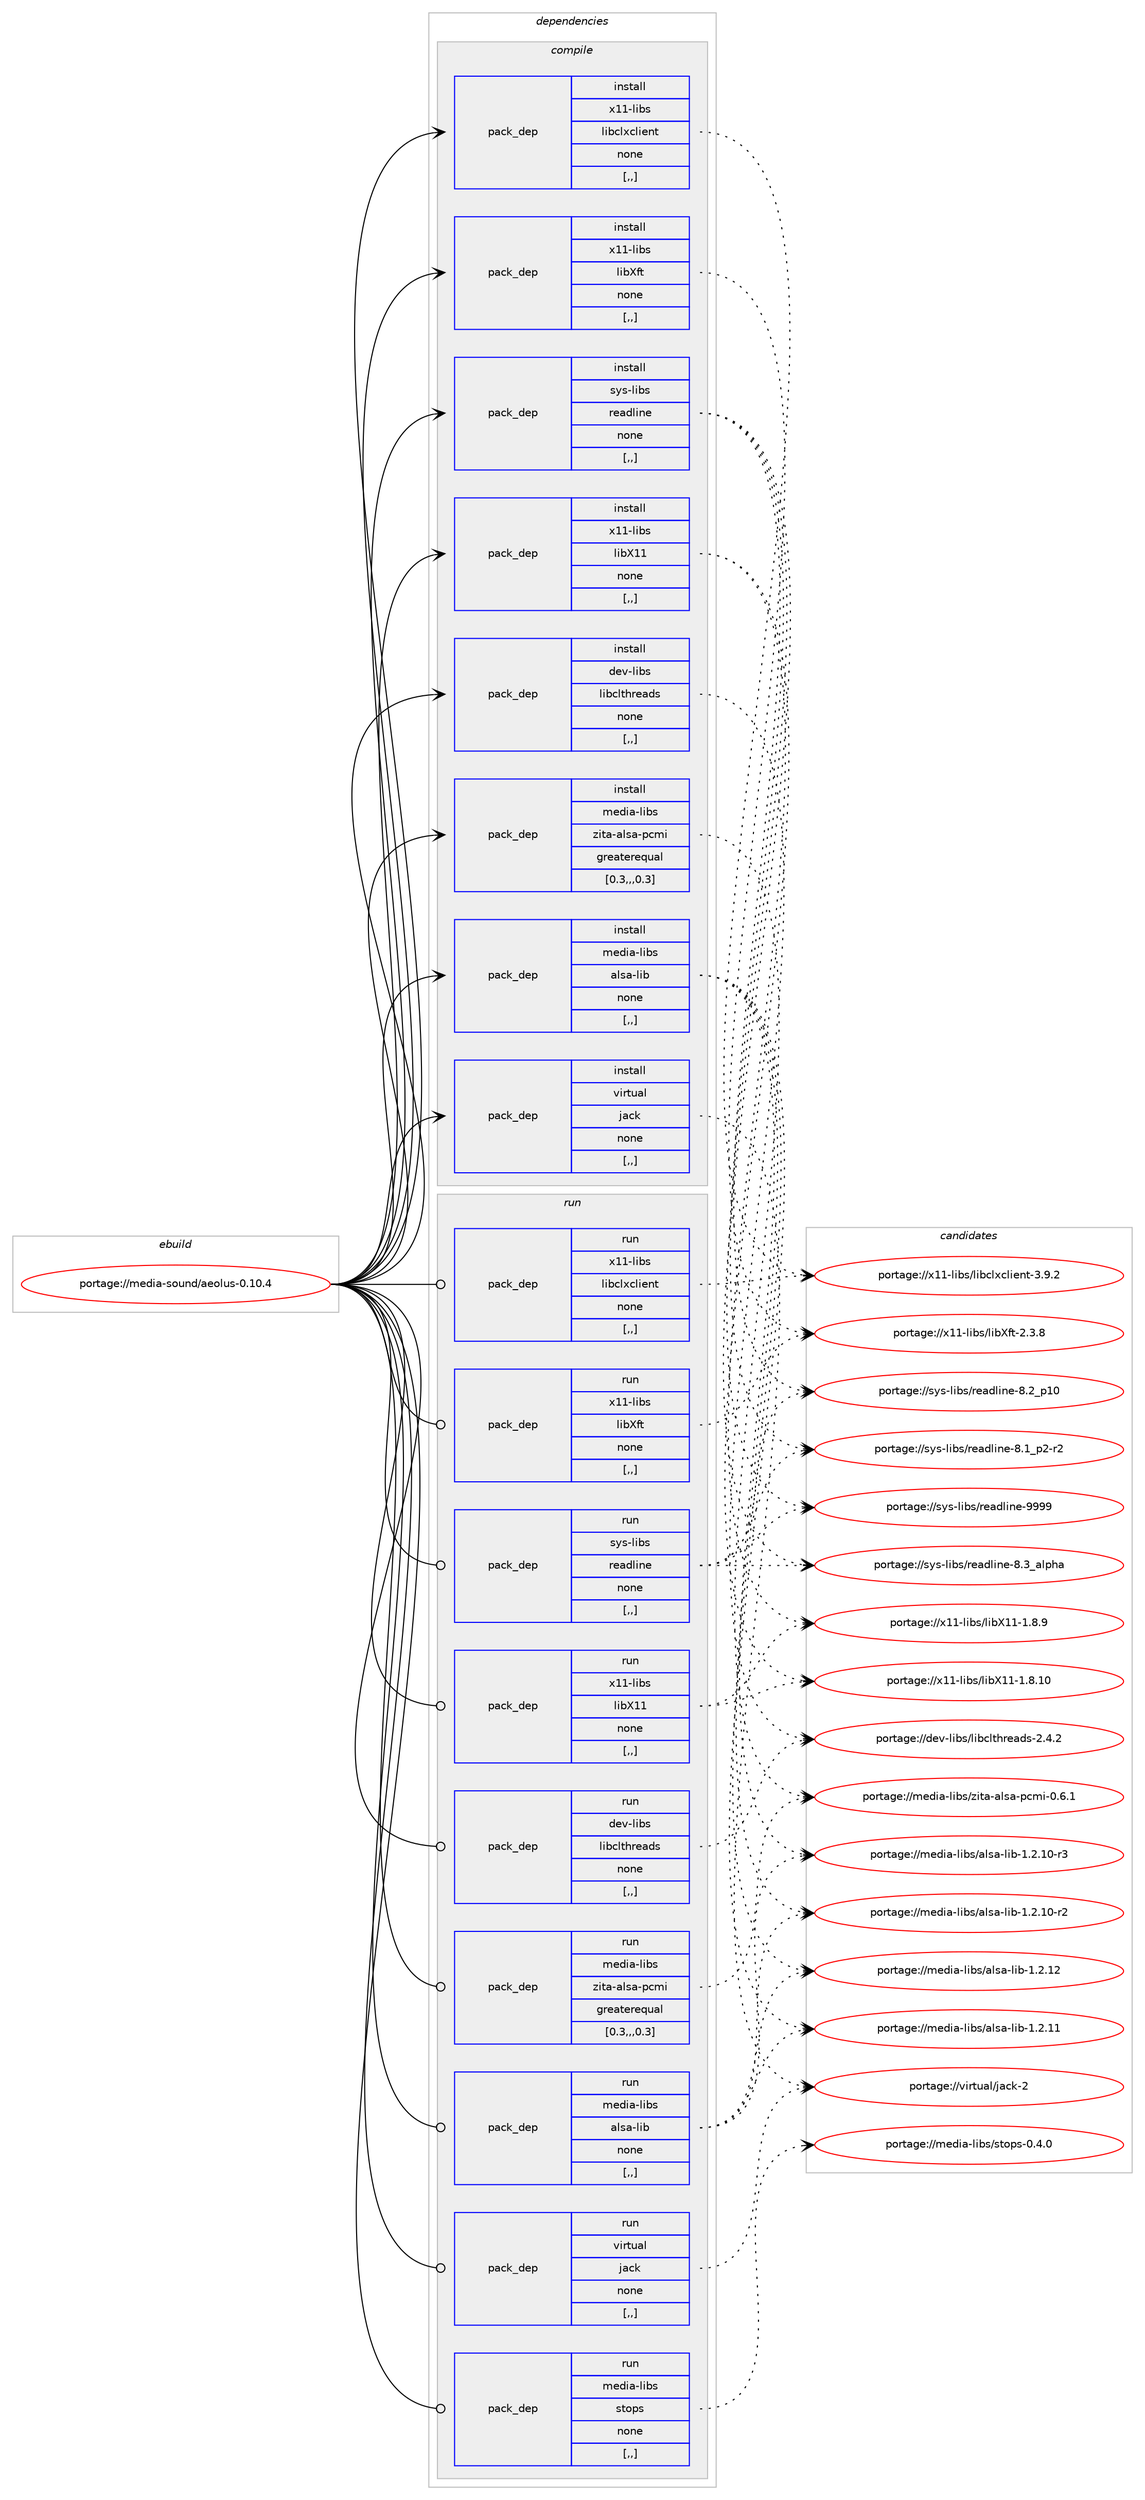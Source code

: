 digraph prolog {

# *************
# Graph options
# *************

newrank=true;
concentrate=true;
compound=true;
graph [rankdir=LR,fontname=Helvetica,fontsize=10,ranksep=1.5];#, ranksep=2.5, nodesep=0.2];
edge  [arrowhead=vee];
node  [fontname=Helvetica,fontsize=10];

# **********
# The ebuild
# **********

subgraph cluster_leftcol {
color=gray;
label=<<i>ebuild</i>>;
id [label="portage://media-sound/aeolus-0.10.4", color=red, width=4, href="../media-sound/aeolus-0.10.4.svg"];
}

# ****************
# The dependencies
# ****************

subgraph cluster_midcol {
color=gray;
label=<<i>dependencies</i>>;
subgraph cluster_compile {
fillcolor="#eeeeee";
style=filled;
label=<<i>compile</i>>;
subgraph pack230005 {
dependency311115 [label=<<TABLE BORDER="0" CELLBORDER="1" CELLSPACING="0" CELLPADDING="4" WIDTH="220"><TR><TD ROWSPAN="6" CELLPADDING="30">pack_dep</TD></TR><TR><TD WIDTH="110">install</TD></TR><TR><TD>dev-libs</TD></TR><TR><TD>libclthreads</TD></TR><TR><TD>none</TD></TR><TR><TD>[,,]</TD></TR></TABLE>>, shape=none, color=blue];
}
id:e -> dependency311115:w [weight=20,style="solid",arrowhead="vee"];
subgraph pack230006 {
dependency311116 [label=<<TABLE BORDER="0" CELLBORDER="1" CELLSPACING="0" CELLPADDING="4" WIDTH="220"><TR><TD ROWSPAN="6" CELLPADDING="30">pack_dep</TD></TR><TR><TD WIDTH="110">install</TD></TR><TR><TD>media-libs</TD></TR><TR><TD>alsa-lib</TD></TR><TR><TD>none</TD></TR><TR><TD>[,,]</TD></TR></TABLE>>, shape=none, color=blue];
}
id:e -> dependency311116:w [weight=20,style="solid",arrowhead="vee"];
subgraph pack230007 {
dependency311117 [label=<<TABLE BORDER="0" CELLBORDER="1" CELLSPACING="0" CELLPADDING="4" WIDTH="220"><TR><TD ROWSPAN="6" CELLPADDING="30">pack_dep</TD></TR><TR><TD WIDTH="110">install</TD></TR><TR><TD>media-libs</TD></TR><TR><TD>zita-alsa-pcmi</TD></TR><TR><TD>greaterequal</TD></TR><TR><TD>[0.3,,,0.3]</TD></TR></TABLE>>, shape=none, color=blue];
}
id:e -> dependency311117:w [weight=20,style="solid",arrowhead="vee"];
subgraph pack230008 {
dependency311118 [label=<<TABLE BORDER="0" CELLBORDER="1" CELLSPACING="0" CELLPADDING="4" WIDTH="220"><TR><TD ROWSPAN="6" CELLPADDING="30">pack_dep</TD></TR><TR><TD WIDTH="110">install</TD></TR><TR><TD>sys-libs</TD></TR><TR><TD>readline</TD></TR><TR><TD>none</TD></TR><TR><TD>[,,]</TD></TR></TABLE>>, shape=none, color=blue];
}
id:e -> dependency311118:w [weight=20,style="solid",arrowhead="vee"];
subgraph pack230009 {
dependency311119 [label=<<TABLE BORDER="0" CELLBORDER="1" CELLSPACING="0" CELLPADDING="4" WIDTH="220"><TR><TD ROWSPAN="6" CELLPADDING="30">pack_dep</TD></TR><TR><TD WIDTH="110">install</TD></TR><TR><TD>virtual</TD></TR><TR><TD>jack</TD></TR><TR><TD>none</TD></TR><TR><TD>[,,]</TD></TR></TABLE>>, shape=none, color=blue];
}
id:e -> dependency311119:w [weight=20,style="solid",arrowhead="vee"];
subgraph pack230010 {
dependency311120 [label=<<TABLE BORDER="0" CELLBORDER="1" CELLSPACING="0" CELLPADDING="4" WIDTH="220"><TR><TD ROWSPAN="6" CELLPADDING="30">pack_dep</TD></TR><TR><TD WIDTH="110">install</TD></TR><TR><TD>x11-libs</TD></TR><TR><TD>libX11</TD></TR><TR><TD>none</TD></TR><TR><TD>[,,]</TD></TR></TABLE>>, shape=none, color=blue];
}
id:e -> dependency311120:w [weight=20,style="solid",arrowhead="vee"];
subgraph pack230011 {
dependency311121 [label=<<TABLE BORDER="0" CELLBORDER="1" CELLSPACING="0" CELLPADDING="4" WIDTH="220"><TR><TD ROWSPAN="6" CELLPADDING="30">pack_dep</TD></TR><TR><TD WIDTH="110">install</TD></TR><TR><TD>x11-libs</TD></TR><TR><TD>libXft</TD></TR><TR><TD>none</TD></TR><TR><TD>[,,]</TD></TR></TABLE>>, shape=none, color=blue];
}
id:e -> dependency311121:w [weight=20,style="solid",arrowhead="vee"];
subgraph pack230012 {
dependency311122 [label=<<TABLE BORDER="0" CELLBORDER="1" CELLSPACING="0" CELLPADDING="4" WIDTH="220"><TR><TD ROWSPAN="6" CELLPADDING="30">pack_dep</TD></TR><TR><TD WIDTH="110">install</TD></TR><TR><TD>x11-libs</TD></TR><TR><TD>libclxclient</TD></TR><TR><TD>none</TD></TR><TR><TD>[,,]</TD></TR></TABLE>>, shape=none, color=blue];
}
id:e -> dependency311122:w [weight=20,style="solid",arrowhead="vee"];
}
subgraph cluster_compileandrun {
fillcolor="#eeeeee";
style=filled;
label=<<i>compile and run</i>>;
}
subgraph cluster_run {
fillcolor="#eeeeee";
style=filled;
label=<<i>run</i>>;
subgraph pack230013 {
dependency311123 [label=<<TABLE BORDER="0" CELLBORDER="1" CELLSPACING="0" CELLPADDING="4" WIDTH="220"><TR><TD ROWSPAN="6" CELLPADDING="30">pack_dep</TD></TR><TR><TD WIDTH="110">run</TD></TR><TR><TD>dev-libs</TD></TR><TR><TD>libclthreads</TD></TR><TR><TD>none</TD></TR><TR><TD>[,,]</TD></TR></TABLE>>, shape=none, color=blue];
}
id:e -> dependency311123:w [weight=20,style="solid",arrowhead="odot"];
subgraph pack230014 {
dependency311124 [label=<<TABLE BORDER="0" CELLBORDER="1" CELLSPACING="0" CELLPADDING="4" WIDTH="220"><TR><TD ROWSPAN="6" CELLPADDING="30">pack_dep</TD></TR><TR><TD WIDTH="110">run</TD></TR><TR><TD>media-libs</TD></TR><TR><TD>alsa-lib</TD></TR><TR><TD>none</TD></TR><TR><TD>[,,]</TD></TR></TABLE>>, shape=none, color=blue];
}
id:e -> dependency311124:w [weight=20,style="solid",arrowhead="odot"];
subgraph pack230015 {
dependency311125 [label=<<TABLE BORDER="0" CELLBORDER="1" CELLSPACING="0" CELLPADDING="4" WIDTH="220"><TR><TD ROWSPAN="6" CELLPADDING="30">pack_dep</TD></TR><TR><TD WIDTH="110">run</TD></TR><TR><TD>media-libs</TD></TR><TR><TD>stops</TD></TR><TR><TD>none</TD></TR><TR><TD>[,,]</TD></TR></TABLE>>, shape=none, color=blue];
}
id:e -> dependency311125:w [weight=20,style="solid",arrowhead="odot"];
subgraph pack230016 {
dependency311126 [label=<<TABLE BORDER="0" CELLBORDER="1" CELLSPACING="0" CELLPADDING="4" WIDTH="220"><TR><TD ROWSPAN="6" CELLPADDING="30">pack_dep</TD></TR><TR><TD WIDTH="110">run</TD></TR><TR><TD>media-libs</TD></TR><TR><TD>zita-alsa-pcmi</TD></TR><TR><TD>greaterequal</TD></TR><TR><TD>[0.3,,,0.3]</TD></TR></TABLE>>, shape=none, color=blue];
}
id:e -> dependency311126:w [weight=20,style="solid",arrowhead="odot"];
subgraph pack230017 {
dependency311127 [label=<<TABLE BORDER="0" CELLBORDER="1" CELLSPACING="0" CELLPADDING="4" WIDTH="220"><TR><TD ROWSPAN="6" CELLPADDING="30">pack_dep</TD></TR><TR><TD WIDTH="110">run</TD></TR><TR><TD>sys-libs</TD></TR><TR><TD>readline</TD></TR><TR><TD>none</TD></TR><TR><TD>[,,]</TD></TR></TABLE>>, shape=none, color=blue];
}
id:e -> dependency311127:w [weight=20,style="solid",arrowhead="odot"];
subgraph pack230018 {
dependency311128 [label=<<TABLE BORDER="0" CELLBORDER="1" CELLSPACING="0" CELLPADDING="4" WIDTH="220"><TR><TD ROWSPAN="6" CELLPADDING="30">pack_dep</TD></TR><TR><TD WIDTH="110">run</TD></TR><TR><TD>virtual</TD></TR><TR><TD>jack</TD></TR><TR><TD>none</TD></TR><TR><TD>[,,]</TD></TR></TABLE>>, shape=none, color=blue];
}
id:e -> dependency311128:w [weight=20,style="solid",arrowhead="odot"];
subgraph pack230019 {
dependency311129 [label=<<TABLE BORDER="0" CELLBORDER="1" CELLSPACING="0" CELLPADDING="4" WIDTH="220"><TR><TD ROWSPAN="6" CELLPADDING="30">pack_dep</TD></TR><TR><TD WIDTH="110">run</TD></TR><TR><TD>x11-libs</TD></TR><TR><TD>libX11</TD></TR><TR><TD>none</TD></TR><TR><TD>[,,]</TD></TR></TABLE>>, shape=none, color=blue];
}
id:e -> dependency311129:w [weight=20,style="solid",arrowhead="odot"];
subgraph pack230020 {
dependency311130 [label=<<TABLE BORDER="0" CELLBORDER="1" CELLSPACING="0" CELLPADDING="4" WIDTH="220"><TR><TD ROWSPAN="6" CELLPADDING="30">pack_dep</TD></TR><TR><TD WIDTH="110">run</TD></TR><TR><TD>x11-libs</TD></TR><TR><TD>libXft</TD></TR><TR><TD>none</TD></TR><TR><TD>[,,]</TD></TR></TABLE>>, shape=none, color=blue];
}
id:e -> dependency311130:w [weight=20,style="solid",arrowhead="odot"];
subgraph pack230021 {
dependency311131 [label=<<TABLE BORDER="0" CELLBORDER="1" CELLSPACING="0" CELLPADDING="4" WIDTH="220"><TR><TD ROWSPAN="6" CELLPADDING="30">pack_dep</TD></TR><TR><TD WIDTH="110">run</TD></TR><TR><TD>x11-libs</TD></TR><TR><TD>libclxclient</TD></TR><TR><TD>none</TD></TR><TR><TD>[,,]</TD></TR></TABLE>>, shape=none, color=blue];
}
id:e -> dependency311131:w [weight=20,style="solid",arrowhead="odot"];
}
}

# **************
# The candidates
# **************

subgraph cluster_choices {
rank=same;
color=gray;
label=<<i>candidates</i>>;

subgraph choice230005 {
color=black;
nodesep=1;
choice100101118451081059811547108105989910811610411410197100115455046524650 [label="portage://dev-libs/libclthreads-2.4.2", color=red, width=4,href="../dev-libs/libclthreads-2.4.2.svg"];
dependency311115:e -> choice100101118451081059811547108105989910811610411410197100115455046524650:w [style=dotted,weight="100"];
}
subgraph choice230006 {
color=black;
nodesep=1;
choice109101100105974510810598115479710811597451081059845494650464950 [label="portage://media-libs/alsa-lib-1.2.12", color=red, width=4,href="../media-libs/alsa-lib-1.2.12.svg"];
choice109101100105974510810598115479710811597451081059845494650464949 [label="portage://media-libs/alsa-lib-1.2.11", color=red, width=4,href="../media-libs/alsa-lib-1.2.11.svg"];
choice1091011001059745108105981154797108115974510810598454946504649484511451 [label="portage://media-libs/alsa-lib-1.2.10-r3", color=red, width=4,href="../media-libs/alsa-lib-1.2.10-r3.svg"];
choice1091011001059745108105981154797108115974510810598454946504649484511450 [label="portage://media-libs/alsa-lib-1.2.10-r2", color=red, width=4,href="../media-libs/alsa-lib-1.2.10-r2.svg"];
dependency311116:e -> choice109101100105974510810598115479710811597451081059845494650464950:w [style=dotted,weight="100"];
dependency311116:e -> choice109101100105974510810598115479710811597451081059845494650464949:w [style=dotted,weight="100"];
dependency311116:e -> choice1091011001059745108105981154797108115974510810598454946504649484511451:w [style=dotted,weight="100"];
dependency311116:e -> choice1091011001059745108105981154797108115974510810598454946504649484511450:w [style=dotted,weight="100"];
}
subgraph choice230007 {
color=black;
nodesep=1;
choice10910110010597451081059811547122105116974597108115974511299109105454846544649 [label="portage://media-libs/zita-alsa-pcmi-0.6.1", color=red, width=4,href="../media-libs/zita-alsa-pcmi-0.6.1.svg"];
dependency311117:e -> choice10910110010597451081059811547122105116974597108115974511299109105454846544649:w [style=dotted,weight="100"];
}
subgraph choice230008 {
color=black;
nodesep=1;
choice115121115451081059811547114101971001081051101014557575757 [label="portage://sys-libs/readline-9999", color=red, width=4,href="../sys-libs/readline-9999.svg"];
choice1151211154510810598115471141019710010810511010145564651959710811210497 [label="portage://sys-libs/readline-8.3_alpha", color=red, width=4,href="../sys-libs/readline-8.3_alpha.svg"];
choice1151211154510810598115471141019710010810511010145564650951124948 [label="portage://sys-libs/readline-8.2_p10", color=red, width=4,href="../sys-libs/readline-8.2_p10.svg"];
choice115121115451081059811547114101971001081051101014556464995112504511450 [label="portage://sys-libs/readline-8.1_p2-r2", color=red, width=4,href="../sys-libs/readline-8.1_p2-r2.svg"];
dependency311118:e -> choice115121115451081059811547114101971001081051101014557575757:w [style=dotted,weight="100"];
dependency311118:e -> choice1151211154510810598115471141019710010810511010145564651959710811210497:w [style=dotted,weight="100"];
dependency311118:e -> choice1151211154510810598115471141019710010810511010145564650951124948:w [style=dotted,weight="100"];
dependency311118:e -> choice115121115451081059811547114101971001081051101014556464995112504511450:w [style=dotted,weight="100"];
}
subgraph choice230009 {
color=black;
nodesep=1;
choice118105114116117971084710697991074550 [label="portage://virtual/jack-2", color=red, width=4,href="../virtual/jack-2.svg"];
dependency311119:e -> choice118105114116117971084710697991074550:w [style=dotted,weight="100"];
}
subgraph choice230010 {
color=black;
nodesep=1;
choice12049494510810598115471081059888494945494656464948 [label="portage://x11-libs/libX11-1.8.10", color=red, width=4,href="../x11-libs/libX11-1.8.10.svg"];
choice120494945108105981154710810598884949454946564657 [label="portage://x11-libs/libX11-1.8.9", color=red, width=4,href="../x11-libs/libX11-1.8.9.svg"];
dependency311120:e -> choice12049494510810598115471081059888494945494656464948:w [style=dotted,weight="100"];
dependency311120:e -> choice120494945108105981154710810598884949454946564657:w [style=dotted,weight="100"];
}
subgraph choice230011 {
color=black;
nodesep=1;
choice12049494510810598115471081059888102116455046514656 [label="portage://x11-libs/libXft-2.3.8", color=red, width=4,href="../x11-libs/libXft-2.3.8.svg"];
dependency311121:e -> choice12049494510810598115471081059888102116455046514656:w [style=dotted,weight="100"];
}
subgraph choice230012 {
color=black;
nodesep=1;
choice1204949451081059811547108105989910812099108105101110116455146574650 [label="portage://x11-libs/libclxclient-3.9.2", color=red, width=4,href="../x11-libs/libclxclient-3.9.2.svg"];
dependency311122:e -> choice1204949451081059811547108105989910812099108105101110116455146574650:w [style=dotted,weight="100"];
}
subgraph choice230013 {
color=black;
nodesep=1;
choice100101118451081059811547108105989910811610411410197100115455046524650 [label="portage://dev-libs/libclthreads-2.4.2", color=red, width=4,href="../dev-libs/libclthreads-2.4.2.svg"];
dependency311123:e -> choice100101118451081059811547108105989910811610411410197100115455046524650:w [style=dotted,weight="100"];
}
subgraph choice230014 {
color=black;
nodesep=1;
choice109101100105974510810598115479710811597451081059845494650464950 [label="portage://media-libs/alsa-lib-1.2.12", color=red, width=4,href="../media-libs/alsa-lib-1.2.12.svg"];
choice109101100105974510810598115479710811597451081059845494650464949 [label="portage://media-libs/alsa-lib-1.2.11", color=red, width=4,href="../media-libs/alsa-lib-1.2.11.svg"];
choice1091011001059745108105981154797108115974510810598454946504649484511451 [label="portage://media-libs/alsa-lib-1.2.10-r3", color=red, width=4,href="../media-libs/alsa-lib-1.2.10-r3.svg"];
choice1091011001059745108105981154797108115974510810598454946504649484511450 [label="portage://media-libs/alsa-lib-1.2.10-r2", color=red, width=4,href="../media-libs/alsa-lib-1.2.10-r2.svg"];
dependency311124:e -> choice109101100105974510810598115479710811597451081059845494650464950:w [style=dotted,weight="100"];
dependency311124:e -> choice109101100105974510810598115479710811597451081059845494650464949:w [style=dotted,weight="100"];
dependency311124:e -> choice1091011001059745108105981154797108115974510810598454946504649484511451:w [style=dotted,weight="100"];
dependency311124:e -> choice1091011001059745108105981154797108115974510810598454946504649484511450:w [style=dotted,weight="100"];
}
subgraph choice230015 {
color=black;
nodesep=1;
choice10910110010597451081059811547115116111112115454846524648 [label="portage://media-libs/stops-0.4.0", color=red, width=4,href="../media-libs/stops-0.4.0.svg"];
dependency311125:e -> choice10910110010597451081059811547115116111112115454846524648:w [style=dotted,weight="100"];
}
subgraph choice230016 {
color=black;
nodesep=1;
choice10910110010597451081059811547122105116974597108115974511299109105454846544649 [label="portage://media-libs/zita-alsa-pcmi-0.6.1", color=red, width=4,href="../media-libs/zita-alsa-pcmi-0.6.1.svg"];
dependency311126:e -> choice10910110010597451081059811547122105116974597108115974511299109105454846544649:w [style=dotted,weight="100"];
}
subgraph choice230017 {
color=black;
nodesep=1;
choice115121115451081059811547114101971001081051101014557575757 [label="portage://sys-libs/readline-9999", color=red, width=4,href="../sys-libs/readline-9999.svg"];
choice1151211154510810598115471141019710010810511010145564651959710811210497 [label="portage://sys-libs/readline-8.3_alpha", color=red, width=4,href="../sys-libs/readline-8.3_alpha.svg"];
choice1151211154510810598115471141019710010810511010145564650951124948 [label="portage://sys-libs/readline-8.2_p10", color=red, width=4,href="../sys-libs/readline-8.2_p10.svg"];
choice115121115451081059811547114101971001081051101014556464995112504511450 [label="portage://sys-libs/readline-8.1_p2-r2", color=red, width=4,href="../sys-libs/readline-8.1_p2-r2.svg"];
dependency311127:e -> choice115121115451081059811547114101971001081051101014557575757:w [style=dotted,weight="100"];
dependency311127:e -> choice1151211154510810598115471141019710010810511010145564651959710811210497:w [style=dotted,weight="100"];
dependency311127:e -> choice1151211154510810598115471141019710010810511010145564650951124948:w [style=dotted,weight="100"];
dependency311127:e -> choice115121115451081059811547114101971001081051101014556464995112504511450:w [style=dotted,weight="100"];
}
subgraph choice230018 {
color=black;
nodesep=1;
choice118105114116117971084710697991074550 [label="portage://virtual/jack-2", color=red, width=4,href="../virtual/jack-2.svg"];
dependency311128:e -> choice118105114116117971084710697991074550:w [style=dotted,weight="100"];
}
subgraph choice230019 {
color=black;
nodesep=1;
choice12049494510810598115471081059888494945494656464948 [label="portage://x11-libs/libX11-1.8.10", color=red, width=4,href="../x11-libs/libX11-1.8.10.svg"];
choice120494945108105981154710810598884949454946564657 [label="portage://x11-libs/libX11-1.8.9", color=red, width=4,href="../x11-libs/libX11-1.8.9.svg"];
dependency311129:e -> choice12049494510810598115471081059888494945494656464948:w [style=dotted,weight="100"];
dependency311129:e -> choice120494945108105981154710810598884949454946564657:w [style=dotted,weight="100"];
}
subgraph choice230020 {
color=black;
nodesep=1;
choice12049494510810598115471081059888102116455046514656 [label="portage://x11-libs/libXft-2.3.8", color=red, width=4,href="../x11-libs/libXft-2.3.8.svg"];
dependency311130:e -> choice12049494510810598115471081059888102116455046514656:w [style=dotted,weight="100"];
}
subgraph choice230021 {
color=black;
nodesep=1;
choice1204949451081059811547108105989910812099108105101110116455146574650 [label="portage://x11-libs/libclxclient-3.9.2", color=red, width=4,href="../x11-libs/libclxclient-3.9.2.svg"];
dependency311131:e -> choice1204949451081059811547108105989910812099108105101110116455146574650:w [style=dotted,weight="100"];
}
}

}
